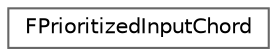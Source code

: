 digraph "Graphical Class Hierarchy"
{
 // INTERACTIVE_SVG=YES
 // LATEX_PDF_SIZE
  bgcolor="transparent";
  edge [fontname=Helvetica,fontsize=10,labelfontname=Helvetica,labelfontsize=10];
  node [fontname=Helvetica,fontsize=10,shape=box,height=0.2,width=0.4];
  rankdir="LR";
  Node0 [id="Node000000",label="FPrioritizedInputChord",height=0.2,width=0.4,color="grey40", fillcolor="white", style="filled",URL="$d5/dfd/structFPrioritizedInputChord.html",tooltip=" "];
}
